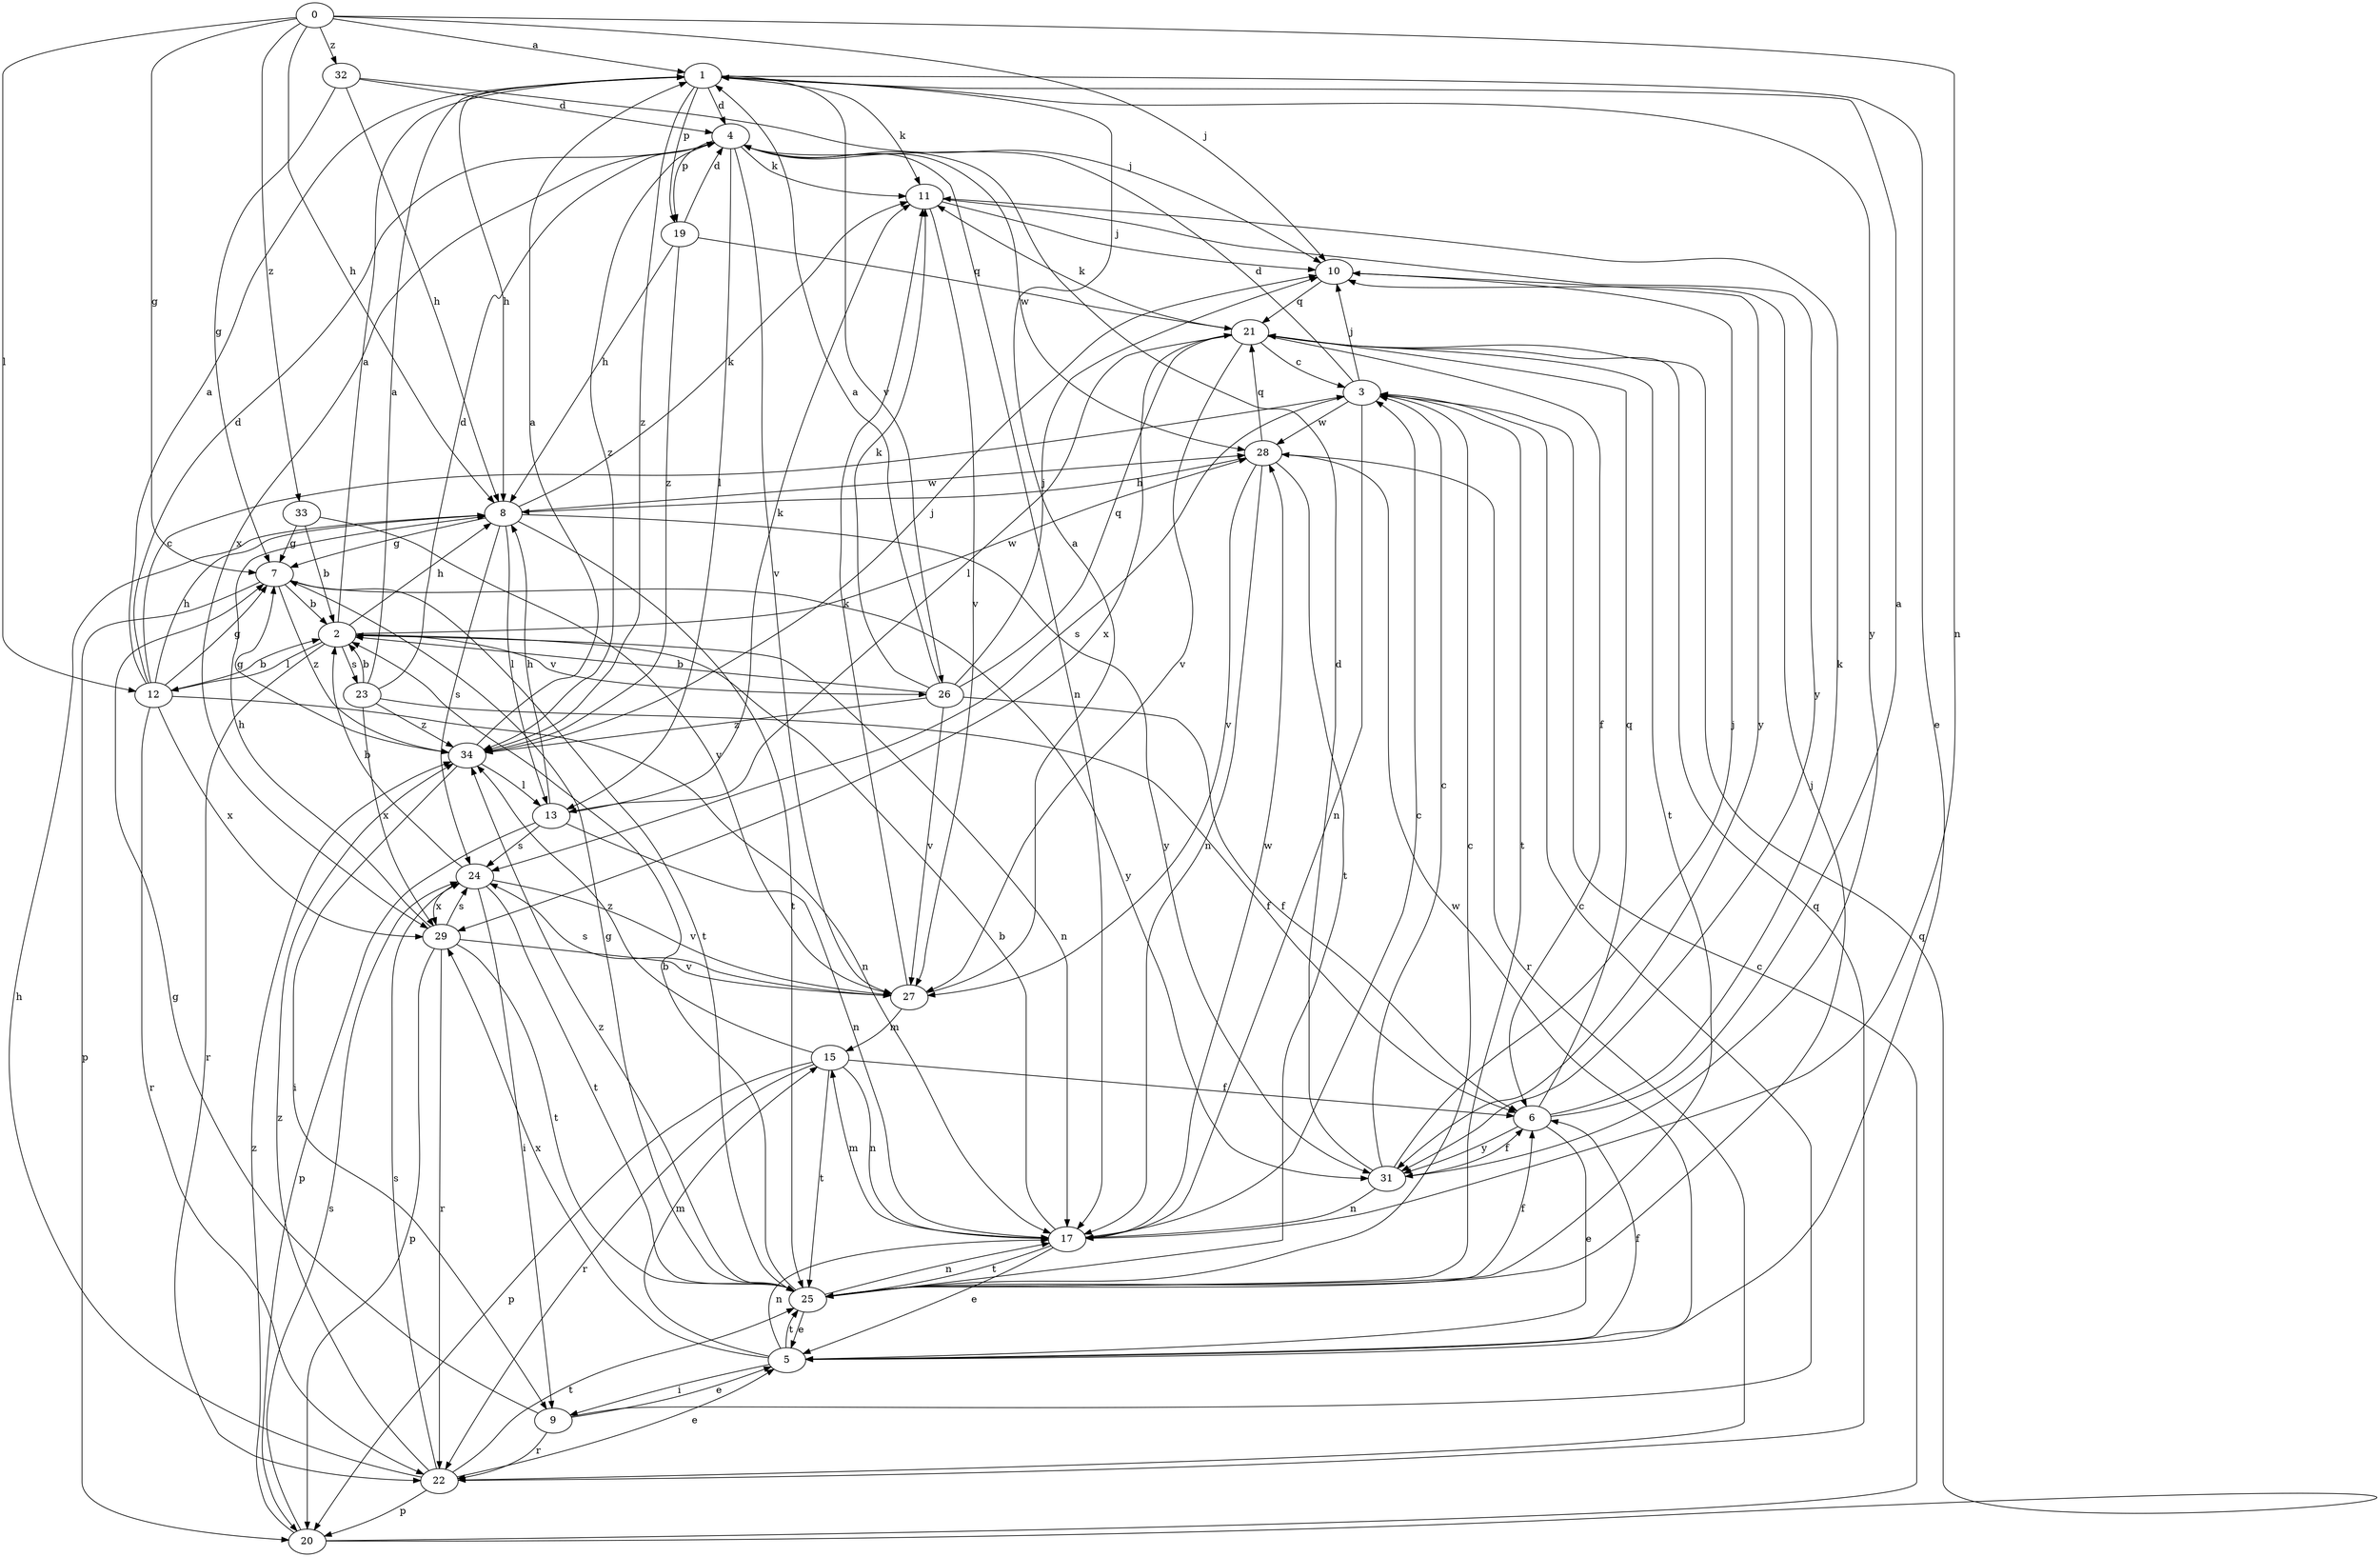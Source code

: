 strict digraph  {
0;
1;
2;
3;
4;
5;
6;
7;
8;
9;
10;
11;
12;
13;
15;
17;
19;
20;
21;
22;
23;
24;
25;
26;
27;
28;
29;
31;
32;
33;
34;
0 -> 1  [label=a];
0 -> 7  [label=g];
0 -> 8  [label=h];
0 -> 10  [label=j];
0 -> 12  [label=l];
0 -> 17  [label=n];
0 -> 32  [label=z];
0 -> 33  [label=z];
1 -> 4  [label=d];
1 -> 5  [label=e];
1 -> 8  [label=h];
1 -> 11  [label=k];
1 -> 19  [label=p];
1 -> 26  [label=v];
1 -> 31  [label=y];
1 -> 34  [label=z];
2 -> 1  [label=a];
2 -> 8  [label=h];
2 -> 12  [label=l];
2 -> 17  [label=n];
2 -> 22  [label=r];
2 -> 23  [label=s];
2 -> 26  [label=v];
2 -> 28  [label=w];
3 -> 4  [label=d];
3 -> 10  [label=j];
3 -> 17  [label=n];
3 -> 24  [label=s];
3 -> 25  [label=t];
3 -> 28  [label=w];
4 -> 11  [label=k];
4 -> 13  [label=l];
4 -> 17  [label=n];
4 -> 19  [label=p];
4 -> 27  [label=v];
4 -> 28  [label=w];
4 -> 29  [label=x];
4 -> 34  [label=z];
5 -> 6  [label=f];
5 -> 9  [label=i];
5 -> 15  [label=m];
5 -> 17  [label=n];
5 -> 25  [label=t];
5 -> 28  [label=w];
5 -> 29  [label=x];
6 -> 1  [label=a];
6 -> 5  [label=e];
6 -> 11  [label=k];
6 -> 21  [label=q];
6 -> 31  [label=y];
7 -> 2  [label=b];
7 -> 20  [label=p];
7 -> 25  [label=t];
7 -> 31  [label=y];
7 -> 34  [label=z];
8 -> 7  [label=g];
8 -> 11  [label=k];
8 -> 13  [label=l];
8 -> 24  [label=s];
8 -> 25  [label=t];
8 -> 28  [label=w];
8 -> 31  [label=y];
9 -> 3  [label=c];
9 -> 5  [label=e];
9 -> 7  [label=g];
9 -> 22  [label=r];
10 -> 21  [label=q];
10 -> 31  [label=y];
11 -> 10  [label=j];
11 -> 27  [label=v];
11 -> 31  [label=y];
12 -> 1  [label=a];
12 -> 2  [label=b];
12 -> 3  [label=c];
12 -> 4  [label=d];
12 -> 7  [label=g];
12 -> 8  [label=h];
12 -> 17  [label=n];
12 -> 22  [label=r];
12 -> 29  [label=x];
13 -> 8  [label=h];
13 -> 11  [label=k];
13 -> 17  [label=n];
13 -> 20  [label=p];
13 -> 24  [label=s];
15 -> 6  [label=f];
15 -> 17  [label=n];
15 -> 20  [label=p];
15 -> 22  [label=r];
15 -> 25  [label=t];
15 -> 34  [label=z];
17 -> 2  [label=b];
17 -> 3  [label=c];
17 -> 5  [label=e];
17 -> 15  [label=m];
17 -> 25  [label=t];
17 -> 28  [label=w];
19 -> 4  [label=d];
19 -> 8  [label=h];
19 -> 21  [label=q];
19 -> 34  [label=z];
20 -> 3  [label=c];
20 -> 21  [label=q];
20 -> 24  [label=s];
20 -> 34  [label=z];
21 -> 3  [label=c];
21 -> 6  [label=f];
21 -> 11  [label=k];
21 -> 13  [label=l];
21 -> 25  [label=t];
21 -> 27  [label=v];
21 -> 29  [label=x];
22 -> 5  [label=e];
22 -> 8  [label=h];
22 -> 20  [label=p];
22 -> 21  [label=q];
22 -> 24  [label=s];
22 -> 25  [label=t];
22 -> 34  [label=z];
23 -> 1  [label=a];
23 -> 2  [label=b];
23 -> 4  [label=d];
23 -> 6  [label=f];
23 -> 29  [label=x];
23 -> 34  [label=z];
24 -> 2  [label=b];
24 -> 9  [label=i];
24 -> 25  [label=t];
24 -> 27  [label=v];
24 -> 29  [label=x];
25 -> 2  [label=b];
25 -> 3  [label=c];
25 -> 5  [label=e];
25 -> 6  [label=f];
25 -> 7  [label=g];
25 -> 10  [label=j];
25 -> 17  [label=n];
25 -> 34  [label=z];
26 -> 1  [label=a];
26 -> 2  [label=b];
26 -> 6  [label=f];
26 -> 10  [label=j];
26 -> 11  [label=k];
26 -> 21  [label=q];
26 -> 27  [label=v];
26 -> 34  [label=z];
27 -> 1  [label=a];
27 -> 11  [label=k];
27 -> 15  [label=m];
27 -> 24  [label=s];
28 -> 8  [label=h];
28 -> 17  [label=n];
28 -> 21  [label=q];
28 -> 22  [label=r];
28 -> 25  [label=t];
28 -> 27  [label=v];
29 -> 8  [label=h];
29 -> 20  [label=p];
29 -> 22  [label=r];
29 -> 24  [label=s];
29 -> 25  [label=t];
29 -> 27  [label=v];
31 -> 3  [label=c];
31 -> 4  [label=d];
31 -> 6  [label=f];
31 -> 10  [label=j];
31 -> 17  [label=n];
32 -> 4  [label=d];
32 -> 7  [label=g];
32 -> 8  [label=h];
32 -> 10  [label=j];
33 -> 2  [label=b];
33 -> 7  [label=g];
33 -> 27  [label=v];
34 -> 1  [label=a];
34 -> 7  [label=g];
34 -> 9  [label=i];
34 -> 10  [label=j];
34 -> 13  [label=l];
}
